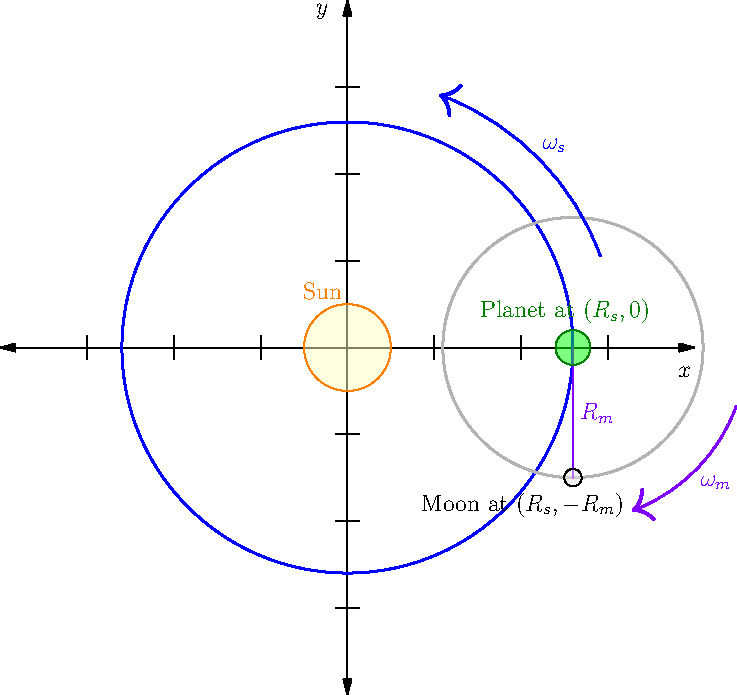// Asymptote code to illustrate a Sun-Planet-Moon system
// Sun at origin, Planet orbiting counterclockwise, Moon orbiting clockwise

size(13cm);

import graph;
xaxis("$x$", -4, 4, Ticks(format="%", Step=1, begin=false, end=false), Arrows);
yaxis("$y$", -4, 4, Ticks(format="%", Step=1, begin=false, end=false), Arrows);

// Parameters
real Rs = 2.6;      // Radius of Planet's orbit
real Rm = 1.5;    // Radius of Moon's orbit

// Define positions
pair Sun = (0, 0);
pair Planet_initial = (Rs, 0);
pair Moon_initial = (Rs, -Rm);

// Draw the Sun
filldraw(Circle(Sun, 0.5), opacity(0.5)+paleyellow, orange);
label("Sun", Sun + (0, 0.5), dir(135), orange);

// Draw the Planet's orbit
draw(Circle(Sun, Rs), blue+1bp);

// Draw the Moon's orbit
pair Planet = Planet_initial; // At t=0
draw(Circle(Planet, Rm), gray(0.7)+1bp);

// Draw angular velocity indicators

// Planet's angular velocity (counterclockwise)
path omega_s_path = arc(Sun, Rs + 0.5, 20, 70);
draw(omega_s_path, blue+1bp, EndArrow(TeXHead, 4));
label("$\omega_s$", Sun + (Rs + 0.5)*dir(45), dir(45), blue);

// Moon's angular velocity (clockwise)
path omega_m_path = arc(Planet, Rm + 0.5, -70, -20);
draw(omega_m_path, purple+1bp, BeginArrow(TeXHead, 4));
label("$\omega_m$", Planet + (Rm + 0.5)*dir(-45), dir(-45), purple);

// Optional: Draw connecting lines for clarity
draw(Planet--Moon_initial, purple);

label("$R_m$", midpoint(Planet--Moon_initial), dir(0), purple);

// Draw the Planet
filldraw(Circle(Planet, 0.2), opacity(0.5)+green, deepgreen);
label("Planet at $(R_s, 0)$", Planet + (0, 0.2), dir(95), deepgreen);

// Draw the Moon
filldraw(Circle(Moon_initial, 0.1), opacity(0.5)+lightgrey, black);
label("Moon at $(R_s, -R_m)$", Moon_initial + (0, -0.1), dir(245), black);
